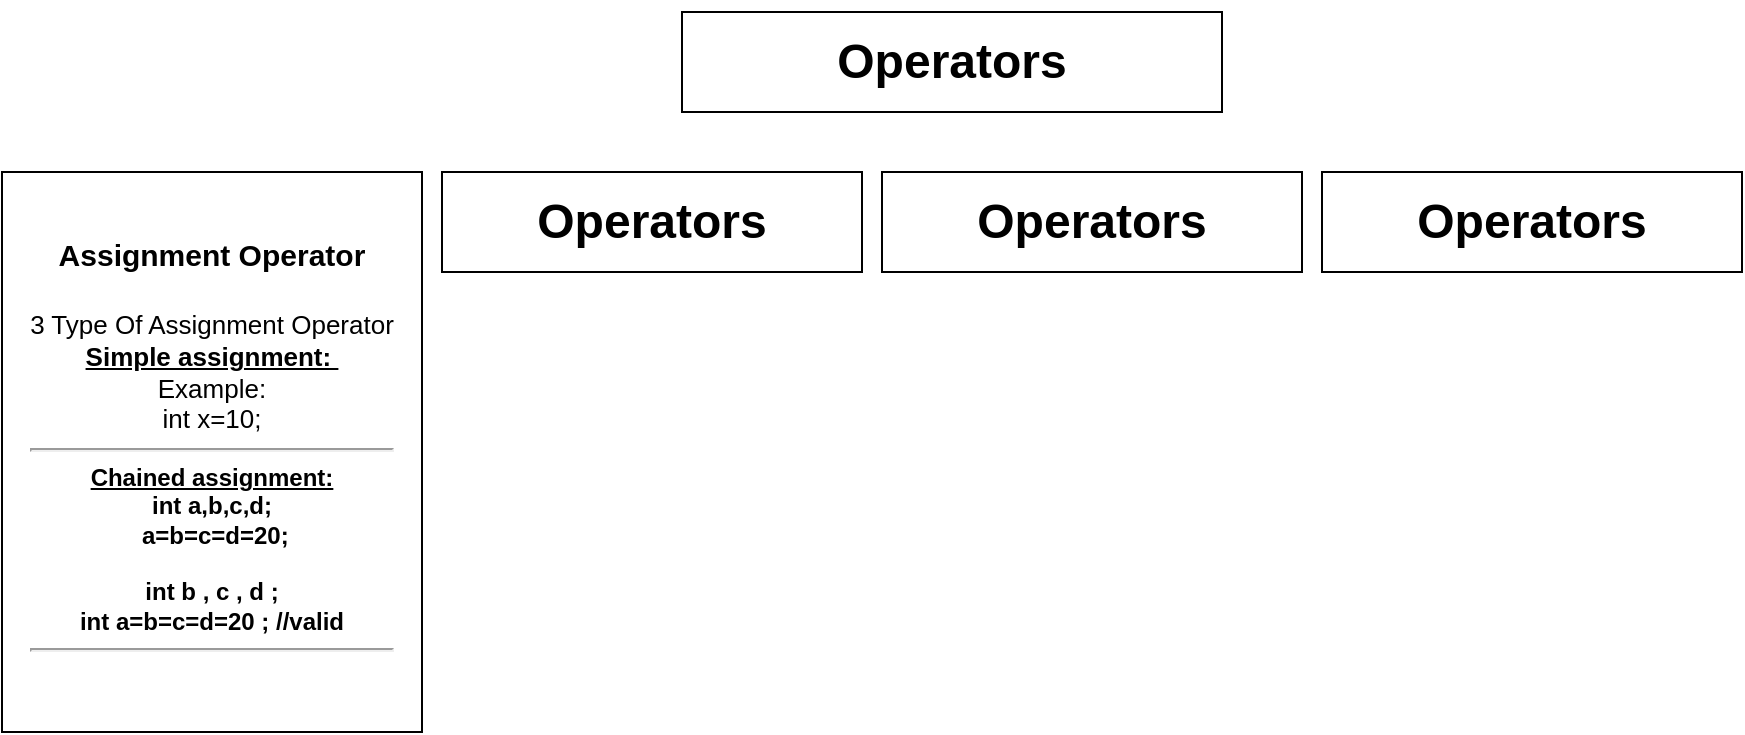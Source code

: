 <mxfile version="14.8.0" type="github">
  <diagram id="A4CnwuTcIU6kU0CQm-_J" name="Page-1">
    <mxGraphModel dx="1102" dy="659" grid="1" gridSize="10" guides="1" tooltips="1" connect="1" arrows="1" fold="1" page="1" pageScale="1" pageWidth="827" pageHeight="1169" math="0" shadow="0">
      <root>
        <mxCell id="0" />
        <mxCell id="1" parent="0" />
        <mxCell id="UcR0Mdr2ItASxifDAS5T-3" value="&lt;h1&gt;&lt;b&gt;Operators&lt;/b&gt;&lt;/h1&gt;" style="rounded=0;whiteSpace=wrap;html=1;" vertex="1" parent="1">
          <mxGeometry x="340" y="10" width="270" height="50" as="geometry" />
        </mxCell>
        <mxCell id="UcR0Mdr2ItASxifDAS5T-4" value="&lt;p style=&quot;line-height: 0%&quot;&gt;&lt;/p&gt;&lt;h1&gt;&lt;font style=&quot;font-size: 15px&quot;&gt;Assignment Operator&lt;/font&gt;&lt;br&gt;&lt;/h1&gt;&lt;div&gt;&lt;font style=&quot;font-size: 13px&quot;&gt;3 Type Of Assignment Operator&lt;/font&gt;&lt;/div&gt;&lt;div&gt;&lt;font style=&quot;font-size: 13px&quot;&gt;&lt;b&gt;&lt;u&gt;Simple assignment:&amp;nbsp;&lt;/u&gt;&lt;/b&gt;&lt;/font&gt;&lt;/div&gt;&lt;div&gt;&lt;font style=&quot;font-size: 13px&quot;&gt;Example:&lt;/font&gt;&lt;/div&gt;&lt;div&gt;&lt;font style=&quot;font-size: 13px&quot;&gt;&amp;nbsp;int x=10;&amp;nbsp;&lt;br&gt;&lt;/font&gt;&lt;/div&gt;&lt;hr&gt;&lt;b&gt;&lt;u&gt;Chained assignment:&lt;/u&gt;&lt;br&gt;int a,b,c,d;&lt;br&gt;&amp;nbsp;a=b=c=d=20;&lt;br&gt;&lt;br&gt;int b , c , d ; &lt;br&gt;int a=b=c=d=20 ; //valid&lt;/b&gt;&lt;hr&gt;&lt;b&gt;&lt;br&gt;&lt;/b&gt;&lt;p&gt;&lt;/p&gt;" style="rounded=0;whiteSpace=wrap;html=1;" vertex="1" parent="1">
          <mxGeometry y="90" width="210" height="280" as="geometry" />
        </mxCell>
        <mxCell id="UcR0Mdr2ItASxifDAS5T-5" value="&lt;h1&gt;&lt;b&gt;Operators&lt;/b&gt;&lt;/h1&gt;" style="rounded=0;whiteSpace=wrap;html=1;" vertex="1" parent="1">
          <mxGeometry x="220" y="90" width="210" height="50" as="geometry" />
        </mxCell>
        <mxCell id="UcR0Mdr2ItASxifDAS5T-6" value="&lt;h1&gt;&lt;b&gt;Operators&lt;/b&gt;&lt;/h1&gt;" style="rounded=0;whiteSpace=wrap;html=1;" vertex="1" parent="1">
          <mxGeometry x="440" y="90" width="210" height="50" as="geometry" />
        </mxCell>
        <mxCell id="UcR0Mdr2ItASxifDAS5T-7" value="&lt;h1&gt;&lt;b&gt;Operators&lt;/b&gt;&lt;/h1&gt;" style="rounded=0;whiteSpace=wrap;html=1;" vertex="1" parent="1">
          <mxGeometry x="660" y="90" width="210" height="50" as="geometry" />
        </mxCell>
      </root>
    </mxGraphModel>
  </diagram>
</mxfile>
